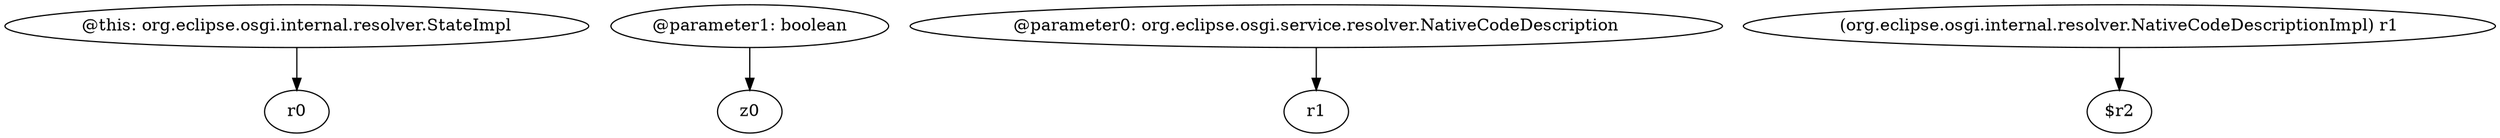 digraph g {
0[label="@this: org.eclipse.osgi.internal.resolver.StateImpl"]
1[label="r0"]
0->1[label=""]
2[label="@parameter1: boolean"]
3[label="z0"]
2->3[label=""]
4[label="@parameter0: org.eclipse.osgi.service.resolver.NativeCodeDescription"]
5[label="r1"]
4->5[label=""]
6[label="(org.eclipse.osgi.internal.resolver.NativeCodeDescriptionImpl) r1"]
7[label="$r2"]
6->7[label=""]
}